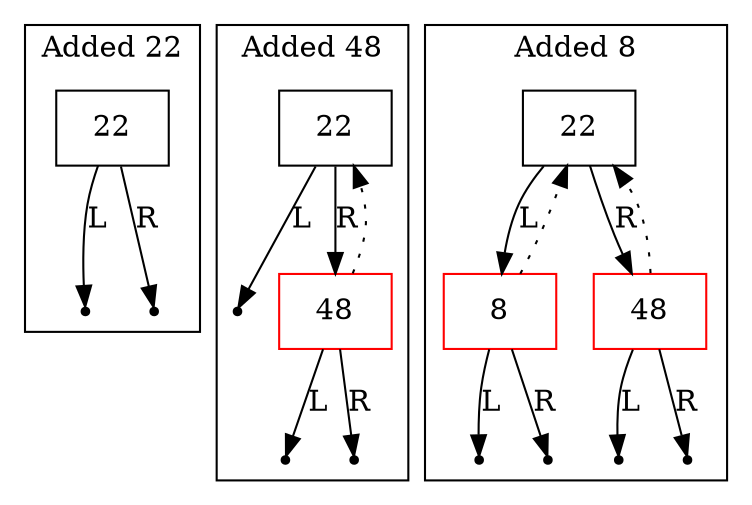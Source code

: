 digraph {
subgraph "cluster_Added 22_count_1"{
label ="Added 22";
"cluster_Added 22_count_1_data_22"[shape=record color=black label="{22}"];
"cluster_Added 22_count_1_data_22_leftNull" [label=Null shape=point color=black];
"cluster_Added 22_count_1_data_22_rightNull" [label=Null shape=point color=black];

"cluster_Added 22_count_1_data_22" -> "cluster_Added 22_count_1_data_22_leftNull"[label=L];
"cluster_Added 22_count_1_data_22" -> "cluster_Added 22_count_1_data_22_rightNull"[label=R];

}
subgraph "cluster_Added 48_count_2"{
label ="Added 48";
"cluster_Added 48_count_2_data_22"[shape=record color=black label="{22}"];
"cluster_Added 48_count_2_data_22_leftNull" [label=Null shape=point color=black];
"cluster_Added 48_count_2_data_48"[shape=record color=red label="{48}"];
"cluster_Added 48_count_2_data_48_leftNull" [label=Null shape=point color=black];
"cluster_Added 48_count_2_data_48_rightNull" [label=Null shape=point color=black];

"cluster_Added 48_count_2_data_22" -> "cluster_Added 48_count_2_data_22_leftNull"[label=L];
"cluster_Added 48_count_2_data_22" -> "cluster_Added 48_count_2_data_48"[label=R];
"cluster_Added 48_count_2_data_48" -> "cluster_Added 48_count_2_data_22"[style=dotted];
"cluster_Added 48_count_2_data_48" -> "cluster_Added 48_count_2_data_48_leftNull"[label=L];
"cluster_Added 48_count_2_data_48" -> "cluster_Added 48_count_2_data_48_rightNull"[label=R];

}
subgraph "cluster_Added 8_count_3"{
label ="Added 8";
"cluster_Added 8_count_3_data_22"[shape=record color=black label="{22}"];
"cluster_Added 8_count_3_data_8"[shape=record color=red label="{8}"];
"cluster_Added 8_count_3_data_8_leftNull" [label=Null shape=point color=black];
"cluster_Added 8_count_3_data_8_rightNull" [label=Null shape=point color=black];
"cluster_Added 8_count_3_data_48"[shape=record color=red label="{48}"];
"cluster_Added 8_count_3_data_48_leftNull" [label=Null shape=point color=black];
"cluster_Added 8_count_3_data_48_rightNull" [label=Null shape=point color=black];

"cluster_Added 8_count_3_data_22" -> "cluster_Added 8_count_3_data_8"[label=L];
"cluster_Added 8_count_3_data_22" -> "cluster_Added 8_count_3_data_48"[label=R];
"cluster_Added 8_count_3_data_8" -> "cluster_Added 8_count_3_data_22"[style=dotted];
"cluster_Added 8_count_3_data_8" -> "cluster_Added 8_count_3_data_8_leftNull"[label=L];
"cluster_Added 8_count_3_data_8" -> "cluster_Added 8_count_3_data_8_rightNull"[label=R];
"cluster_Added 8_count_3_data_48" -> "cluster_Added 8_count_3_data_22"[style=dotted];
"cluster_Added 8_count_3_data_48" -> "cluster_Added 8_count_3_data_48_leftNull"[label=L];
"cluster_Added 8_count_3_data_48" -> "cluster_Added 8_count_3_data_48_rightNull"[label=R];

}
label = "";}

